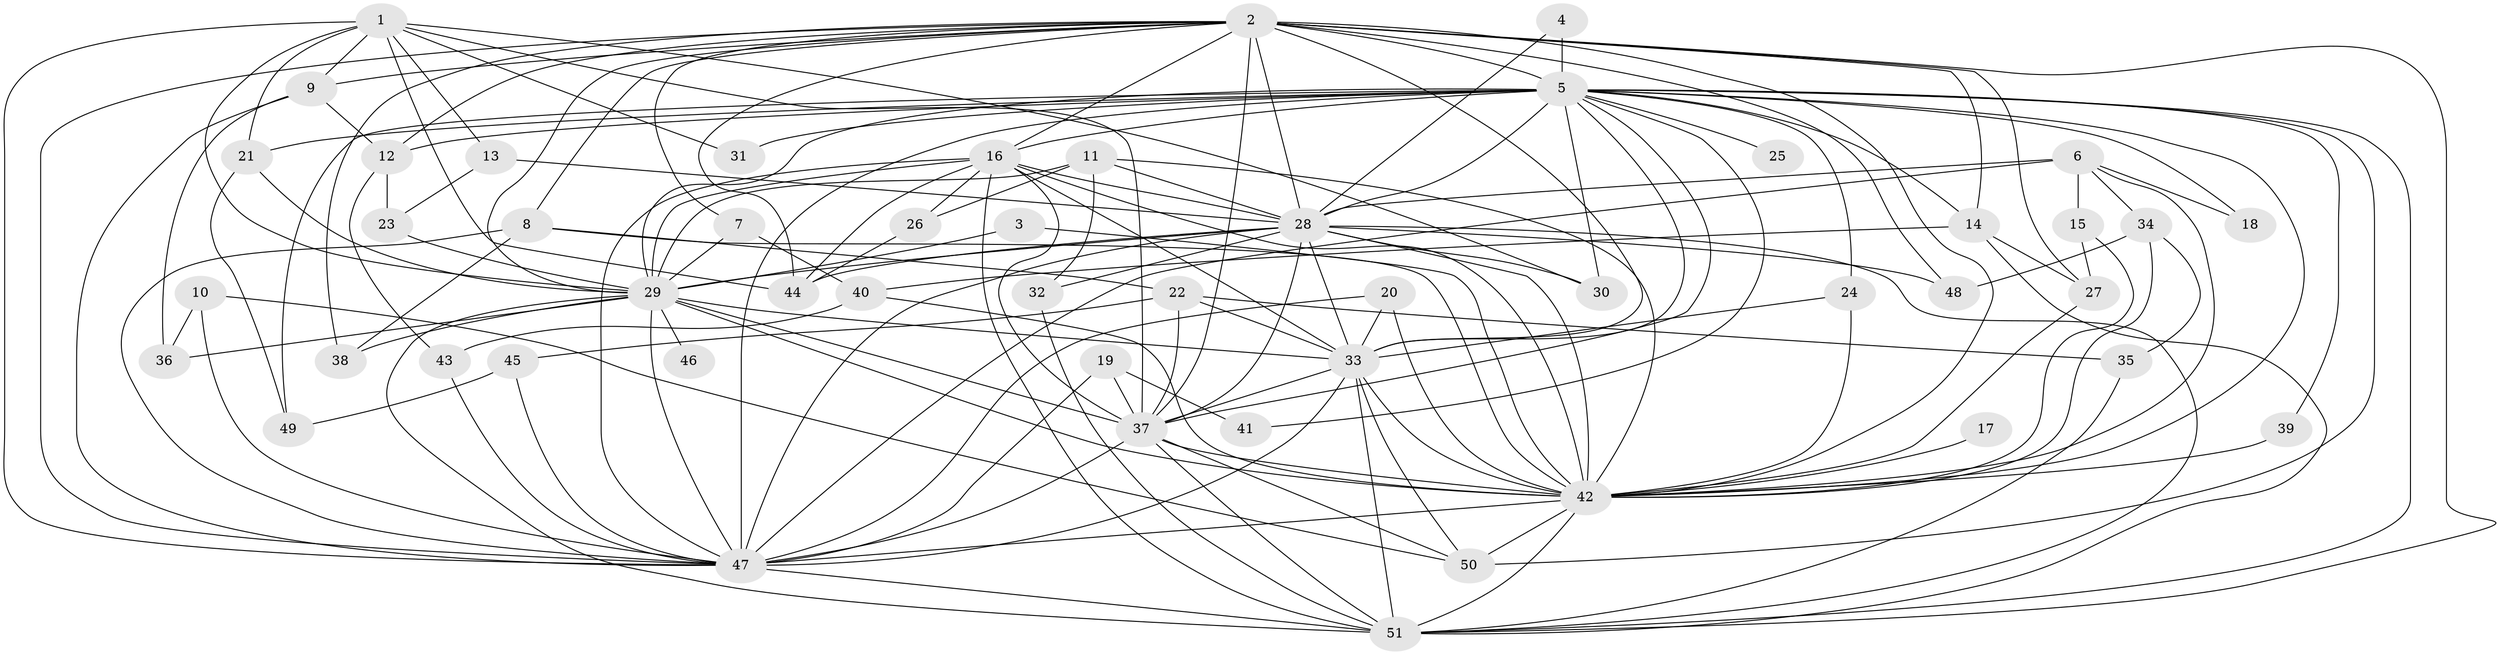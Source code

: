 // original degree distribution, {21: 0.0196078431372549, 28: 0.00980392156862745, 14: 0.029411764705882353, 16: 0.00980392156862745, 24: 0.0196078431372549, 27: 0.00980392156862745, 5: 0.06862745098039216, 7: 0.0196078431372549, 3: 0.2549019607843137, 4: 0.06862745098039216, 2: 0.49019607843137253}
// Generated by graph-tools (version 1.1) at 2025/01/03/09/25 03:01:12]
// undirected, 51 vertices, 152 edges
graph export_dot {
graph [start="1"]
  node [color=gray90,style=filled];
  1;
  2;
  3;
  4;
  5;
  6;
  7;
  8;
  9;
  10;
  11;
  12;
  13;
  14;
  15;
  16;
  17;
  18;
  19;
  20;
  21;
  22;
  23;
  24;
  25;
  26;
  27;
  28;
  29;
  30;
  31;
  32;
  33;
  34;
  35;
  36;
  37;
  38;
  39;
  40;
  41;
  42;
  43;
  44;
  45;
  46;
  47;
  48;
  49;
  50;
  51;
  1 -- 9 [weight=1.0];
  1 -- 13 [weight=1.0];
  1 -- 21 [weight=1.0];
  1 -- 29 [weight=1.0];
  1 -- 30 [weight=1.0];
  1 -- 31 [weight=2.0];
  1 -- 37 [weight=1.0];
  1 -- 44 [weight=1.0];
  1 -- 47 [weight=1.0];
  2 -- 5 [weight=1.0];
  2 -- 7 [weight=1.0];
  2 -- 8 [weight=1.0];
  2 -- 9 [weight=1.0];
  2 -- 12 [weight=1.0];
  2 -- 14 [weight=1.0];
  2 -- 16 [weight=1.0];
  2 -- 27 [weight=1.0];
  2 -- 28 [weight=2.0];
  2 -- 29 [weight=1.0];
  2 -- 33 [weight=1.0];
  2 -- 37 [weight=2.0];
  2 -- 38 [weight=1.0];
  2 -- 42 [weight=1.0];
  2 -- 44 [weight=1.0];
  2 -- 47 [weight=2.0];
  2 -- 48 [weight=1.0];
  2 -- 51 [weight=1.0];
  3 -- 29 [weight=1.0];
  3 -- 42 [weight=1.0];
  4 -- 5 [weight=2.0];
  4 -- 28 [weight=1.0];
  5 -- 12 [weight=1.0];
  5 -- 14 [weight=1.0];
  5 -- 16 [weight=1.0];
  5 -- 18 [weight=1.0];
  5 -- 21 [weight=1.0];
  5 -- 24 [weight=1.0];
  5 -- 25 [weight=1.0];
  5 -- 28 [weight=1.0];
  5 -- 29 [weight=1.0];
  5 -- 30 [weight=1.0];
  5 -- 31 [weight=1.0];
  5 -- 33 [weight=1.0];
  5 -- 37 [weight=1.0];
  5 -- 39 [weight=1.0];
  5 -- 41 [weight=1.0];
  5 -- 42 [weight=1.0];
  5 -- 47 [weight=4.0];
  5 -- 49 [weight=1.0];
  5 -- 50 [weight=1.0];
  5 -- 51 [weight=1.0];
  6 -- 15 [weight=1.0];
  6 -- 18 [weight=1.0];
  6 -- 28 [weight=1.0];
  6 -- 34 [weight=1.0];
  6 -- 42 [weight=1.0];
  6 -- 47 [weight=2.0];
  7 -- 29 [weight=1.0];
  7 -- 40 [weight=1.0];
  8 -- 22 [weight=1.0];
  8 -- 38 [weight=1.0];
  8 -- 42 [weight=1.0];
  8 -- 47 [weight=1.0];
  9 -- 12 [weight=1.0];
  9 -- 36 [weight=1.0];
  9 -- 47 [weight=1.0];
  10 -- 36 [weight=1.0];
  10 -- 47 [weight=1.0];
  10 -- 50 [weight=1.0];
  11 -- 26 [weight=1.0];
  11 -- 28 [weight=1.0];
  11 -- 29 [weight=1.0];
  11 -- 32 [weight=1.0];
  11 -- 42 [weight=1.0];
  12 -- 23 [weight=1.0];
  12 -- 43 [weight=1.0];
  13 -- 23 [weight=1.0];
  13 -- 28 [weight=1.0];
  14 -- 27 [weight=1.0];
  14 -- 40 [weight=1.0];
  14 -- 51 [weight=1.0];
  15 -- 27 [weight=1.0];
  15 -- 42 [weight=1.0];
  16 -- 26 [weight=1.0];
  16 -- 28 [weight=2.0];
  16 -- 29 [weight=2.0];
  16 -- 33 [weight=1.0];
  16 -- 37 [weight=1.0];
  16 -- 42 [weight=1.0];
  16 -- 44 [weight=2.0];
  16 -- 47 [weight=1.0];
  16 -- 51 [weight=1.0];
  17 -- 42 [weight=1.0];
  19 -- 37 [weight=1.0];
  19 -- 41 [weight=1.0];
  19 -- 47 [weight=1.0];
  20 -- 33 [weight=1.0];
  20 -- 42 [weight=1.0];
  20 -- 47 [weight=1.0];
  21 -- 29 [weight=1.0];
  21 -- 49 [weight=1.0];
  22 -- 33 [weight=1.0];
  22 -- 35 [weight=1.0];
  22 -- 37 [weight=1.0];
  22 -- 45 [weight=1.0];
  23 -- 29 [weight=1.0];
  24 -- 33 [weight=1.0];
  24 -- 42 [weight=1.0];
  26 -- 44 [weight=1.0];
  27 -- 42 [weight=1.0];
  28 -- 29 [weight=1.0];
  28 -- 30 [weight=1.0];
  28 -- 32 [weight=1.0];
  28 -- 33 [weight=2.0];
  28 -- 37 [weight=2.0];
  28 -- 42 [weight=3.0];
  28 -- 44 [weight=1.0];
  28 -- 47 [weight=1.0];
  28 -- 48 [weight=2.0];
  28 -- 51 [weight=1.0];
  29 -- 33 [weight=1.0];
  29 -- 36 [weight=1.0];
  29 -- 37 [weight=2.0];
  29 -- 38 [weight=1.0];
  29 -- 42 [weight=1.0];
  29 -- 46 [weight=1.0];
  29 -- 47 [weight=1.0];
  29 -- 51 [weight=1.0];
  32 -- 51 [weight=1.0];
  33 -- 37 [weight=1.0];
  33 -- 42 [weight=1.0];
  33 -- 47 [weight=1.0];
  33 -- 50 [weight=1.0];
  33 -- 51 [weight=1.0];
  34 -- 35 [weight=1.0];
  34 -- 42 [weight=1.0];
  34 -- 48 [weight=1.0];
  35 -- 51 [weight=1.0];
  37 -- 42 [weight=1.0];
  37 -- 47 [weight=1.0];
  37 -- 50 [weight=1.0];
  37 -- 51 [weight=1.0];
  39 -- 42 [weight=2.0];
  40 -- 42 [weight=1.0];
  40 -- 43 [weight=1.0];
  42 -- 47 [weight=2.0];
  42 -- 50 [weight=2.0];
  42 -- 51 [weight=1.0];
  43 -- 47 [weight=1.0];
  45 -- 47 [weight=1.0];
  45 -- 49 [weight=1.0];
  47 -- 51 [weight=1.0];
}

